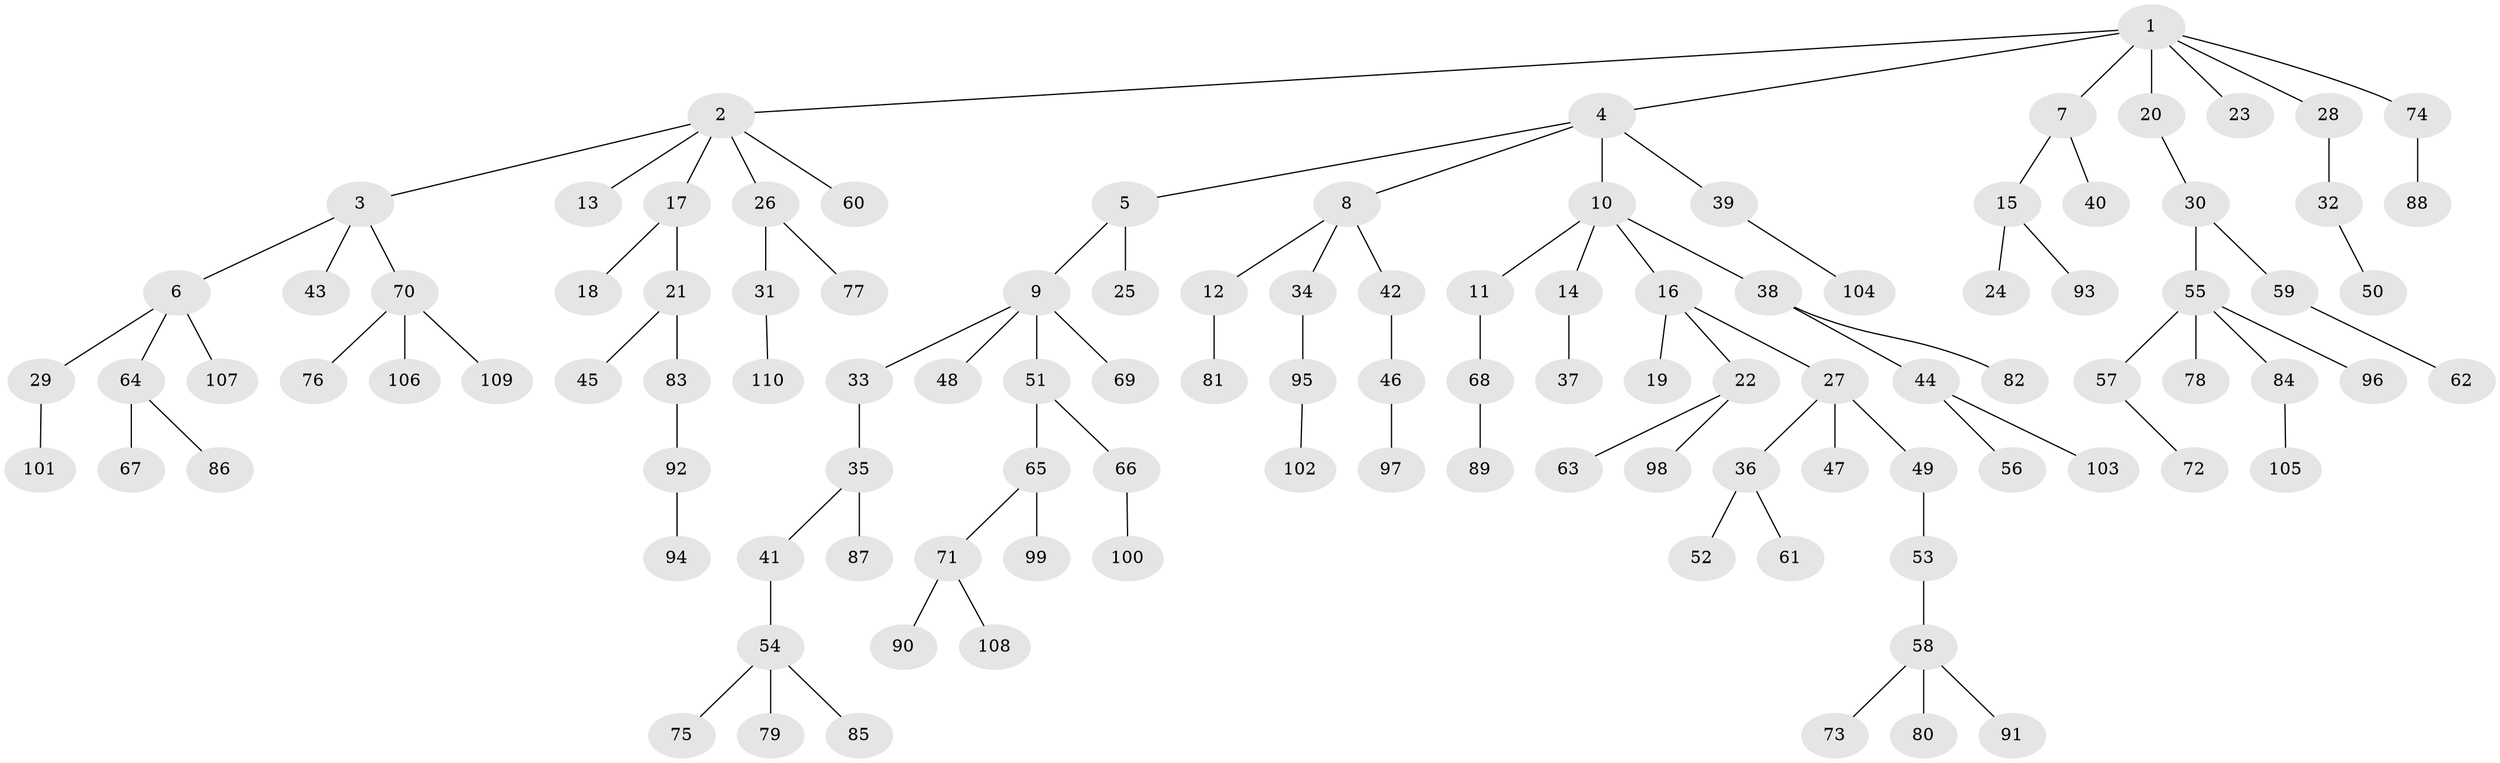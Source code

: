 // coarse degree distribution, {5: 0.038461538461538464, 4: 0.0641025641025641, 2: 0.2564102564102564, 3: 0.15384615384615385, 6: 0.01282051282051282, 1: 0.47435897435897434}
// Generated by graph-tools (version 1.1) at 2025/37/03/04/25 23:37:24]
// undirected, 110 vertices, 109 edges
graph export_dot {
  node [color=gray90,style=filled];
  1;
  2;
  3;
  4;
  5;
  6;
  7;
  8;
  9;
  10;
  11;
  12;
  13;
  14;
  15;
  16;
  17;
  18;
  19;
  20;
  21;
  22;
  23;
  24;
  25;
  26;
  27;
  28;
  29;
  30;
  31;
  32;
  33;
  34;
  35;
  36;
  37;
  38;
  39;
  40;
  41;
  42;
  43;
  44;
  45;
  46;
  47;
  48;
  49;
  50;
  51;
  52;
  53;
  54;
  55;
  56;
  57;
  58;
  59;
  60;
  61;
  62;
  63;
  64;
  65;
  66;
  67;
  68;
  69;
  70;
  71;
  72;
  73;
  74;
  75;
  76;
  77;
  78;
  79;
  80;
  81;
  82;
  83;
  84;
  85;
  86;
  87;
  88;
  89;
  90;
  91;
  92;
  93;
  94;
  95;
  96;
  97;
  98;
  99;
  100;
  101;
  102;
  103;
  104;
  105;
  106;
  107;
  108;
  109;
  110;
  1 -- 2;
  1 -- 4;
  1 -- 7;
  1 -- 20;
  1 -- 23;
  1 -- 28;
  1 -- 74;
  2 -- 3;
  2 -- 13;
  2 -- 17;
  2 -- 26;
  2 -- 60;
  3 -- 6;
  3 -- 43;
  3 -- 70;
  4 -- 5;
  4 -- 8;
  4 -- 10;
  4 -- 39;
  5 -- 9;
  5 -- 25;
  6 -- 29;
  6 -- 64;
  6 -- 107;
  7 -- 15;
  7 -- 40;
  8 -- 12;
  8 -- 34;
  8 -- 42;
  9 -- 33;
  9 -- 48;
  9 -- 51;
  9 -- 69;
  10 -- 11;
  10 -- 14;
  10 -- 16;
  10 -- 38;
  11 -- 68;
  12 -- 81;
  14 -- 37;
  15 -- 24;
  15 -- 93;
  16 -- 19;
  16 -- 22;
  16 -- 27;
  17 -- 18;
  17 -- 21;
  20 -- 30;
  21 -- 45;
  21 -- 83;
  22 -- 63;
  22 -- 98;
  26 -- 31;
  26 -- 77;
  27 -- 36;
  27 -- 47;
  27 -- 49;
  28 -- 32;
  29 -- 101;
  30 -- 55;
  30 -- 59;
  31 -- 110;
  32 -- 50;
  33 -- 35;
  34 -- 95;
  35 -- 41;
  35 -- 87;
  36 -- 52;
  36 -- 61;
  38 -- 44;
  38 -- 82;
  39 -- 104;
  41 -- 54;
  42 -- 46;
  44 -- 56;
  44 -- 103;
  46 -- 97;
  49 -- 53;
  51 -- 65;
  51 -- 66;
  53 -- 58;
  54 -- 75;
  54 -- 79;
  54 -- 85;
  55 -- 57;
  55 -- 78;
  55 -- 84;
  55 -- 96;
  57 -- 72;
  58 -- 73;
  58 -- 80;
  58 -- 91;
  59 -- 62;
  64 -- 67;
  64 -- 86;
  65 -- 71;
  65 -- 99;
  66 -- 100;
  68 -- 89;
  70 -- 76;
  70 -- 106;
  70 -- 109;
  71 -- 90;
  71 -- 108;
  74 -- 88;
  83 -- 92;
  84 -- 105;
  92 -- 94;
  95 -- 102;
}
